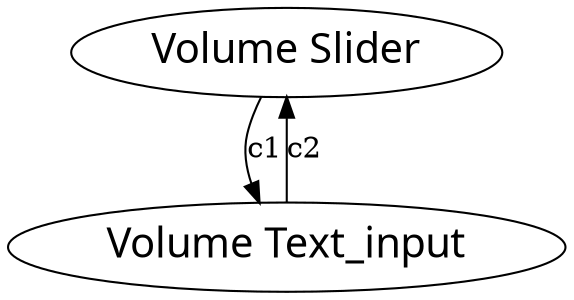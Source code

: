 digraph simple {
node [fontsize=20];
node [fontname="Ubuntu"];
"Volume Slider" -> "Volume Text_input" [label="c1"];
"Volume Text_input" -> "Volume Slider" [label="c2"];
}